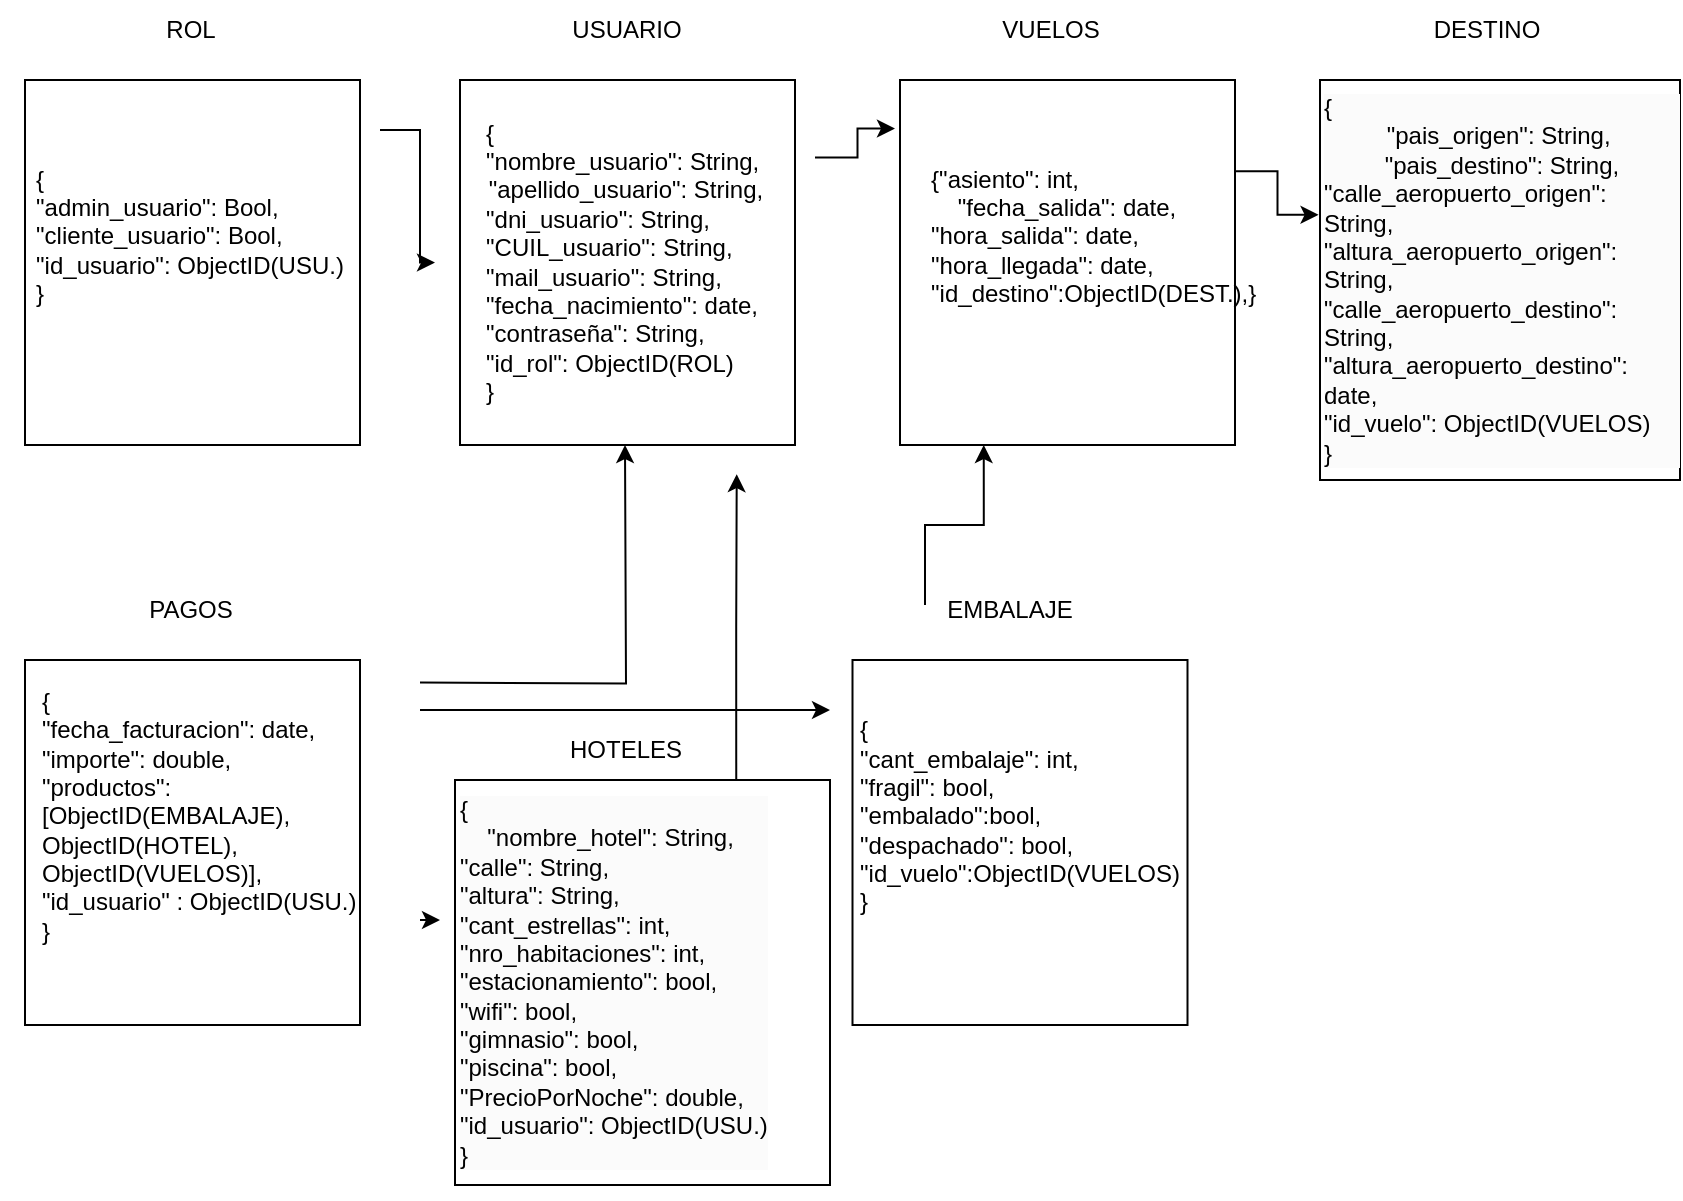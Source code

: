 <mxfile version="24.2.7" type="google">
  <diagram id="R2lEEEUBdFMjLlhIrx00" name="Page-1">
    <mxGraphModel grid="1" page="1" gridSize="10" guides="1" tooltips="1" connect="1" arrows="1" fold="1" pageScale="1" pageWidth="850" pageHeight="1100" math="0" shadow="0" extFonts="Permanent Marker^https://fonts.googleapis.com/css?family=Permanent+Marker">
      <root>
        <mxCell id="0" />
        <mxCell id="1" parent="0" />
        <mxCell id="G9FjIf1a-MhMt9kqV9KB-6" value="" style="rounded=0;whiteSpace=wrap;html=1;rotation=0;align=left;" vertex="1" parent="1">
          <mxGeometry x="240" y="140" width="167.5" height="182.5" as="geometry" />
        </mxCell>
        <mxCell id="G9FjIf1a-MhMt9kqV9KB-8" value="USUARIO" style="text;html=1;align=center;verticalAlign=middle;resizable=0;points=[];autosize=1;strokeColor=none;fillColor=none;" vertex="1" parent="1">
          <mxGeometry x="282.5" y="100" width="80" height="30" as="geometry" />
        </mxCell>
        <mxCell id="G9FjIf1a-MhMt9kqV9KB-9" value="&lt;div style=&quot;text-align: left;&quot;&gt;&lt;span style=&quot;background-color: initial;&quot;&gt;{&amp;nbsp;&lt;/span&gt;&lt;/div&gt;&lt;div&gt;&lt;span style=&quot;background-color: initial;&quot;&gt;&quot;nombre_usuario&quot;: String,&amp;nbsp;&lt;/span&gt;&lt;/div&gt;&lt;div&gt;&quot;apellido_usuario&quot;: String,&lt;/div&gt;&lt;div style=&quot;text-align: left;&quot;&gt;&quot;dni_usuario&quot;: String,&lt;/div&gt;&lt;div style=&quot;text-align: left;&quot;&gt;&quot;CUIL_usuario&quot;: String,&lt;/div&gt;&lt;div style=&quot;text-align: left;&quot;&gt;&quot;mail_usuario&quot;: String,&lt;/div&gt;&lt;div style=&quot;text-align: left;&quot;&gt;&quot;fecha_nacimiento&quot;: date,&lt;/div&gt;&lt;div style=&quot;text-align: left;&quot;&gt;&quot;contraseña&quot;: String,&lt;/div&gt;&lt;div style=&quot;text-align: left;&quot;&gt;&quot;id_rol&quot;: ObjectID(ROL)&lt;/div&gt;&lt;div style=&quot;text-align: left;&quot;&gt;&lt;span style=&quot;background-color: initial; text-align: center;&quot;&gt;}&lt;/span&gt;&lt;/div&gt;" style="text;html=1;align=center;verticalAlign=middle;whiteSpace=wrap;rounded=0;" vertex="1" parent="1">
          <mxGeometry x="227.5" y="126.25" width="190" height="210" as="geometry" />
        </mxCell>
        <mxCell id="G9FjIf1a-MhMt9kqV9KB-10" value="" style="rounded=0;whiteSpace=wrap;html=1;rotation=0;align=left;" vertex="1" parent="1">
          <mxGeometry x="22.5" y="140" width="167.5" height="182.5" as="geometry" />
        </mxCell>
        <mxCell id="G9FjIf1a-MhMt9kqV9KB-11" value="ROL" style="text;html=1;align=center;verticalAlign=middle;resizable=0;points=[];autosize=1;strokeColor=none;fillColor=none;" vertex="1" parent="1">
          <mxGeometry x="80" y="100" width="50" height="30" as="geometry" />
        </mxCell>
        <mxCell id="G9FjIf1a-MhMt9kqV9KB-17" style="edgeStyle=orthogonalEdgeStyle;rounded=0;orthogonalLoop=1;jettySize=auto;html=1;exitX=1;exitY=0.25;exitDx=0;exitDy=0;" edge="1" parent="1" source="G9FjIf1a-MhMt9kqV9KB-12" target="G9FjIf1a-MhMt9kqV9KB-9">
          <mxGeometry relative="1" as="geometry" />
        </mxCell>
        <mxCell id="G9FjIf1a-MhMt9kqV9KB-12" value="&lt;div style=&quot;text-align: left;&quot;&gt;{&amp;nbsp;&lt;/div&gt;&lt;div style=&quot;text-align: left;&quot;&gt;&quot;admin_usuario&quot;: Bool,&lt;/div&gt;&lt;div style=&quot;text-align: left;&quot;&gt;&quot;cliente_usuario&quot;: Bool,&lt;/div&gt;&lt;div style=&quot;text-align: left;&quot;&gt;&quot;id_usuario&quot;: ObjectID(USU.)&lt;/div&gt;&lt;div style=&quot;text-align: left;&quot;&gt;}&lt;/div&gt;" style="text;html=1;align=center;verticalAlign=middle;whiteSpace=wrap;rounded=0;" vertex="1" parent="1">
          <mxGeometry x="10" y="112.5" width="190" height="210" as="geometry" />
        </mxCell>
        <mxCell id="G9FjIf1a-MhMt9kqV9KB-18" value="" style="rounded=0;whiteSpace=wrap;html=1;rotation=0;align=left;" vertex="1" parent="1">
          <mxGeometry x="460" y="140" width="167.5" height="182.5" as="geometry" />
        </mxCell>
        <mxCell id="G9FjIf1a-MhMt9kqV9KB-19" value="VUELOS" style="text;html=1;align=center;verticalAlign=middle;resizable=0;points=[];autosize=1;strokeColor=none;fillColor=none;" vertex="1" parent="1">
          <mxGeometry x="500" y="100" width="70" height="30" as="geometry" />
        </mxCell>
        <mxCell id="G9FjIf1a-MhMt9kqV9KB-20" value="&lt;div style=&quot;text-align: left;&quot;&gt;&lt;span style=&quot;background-color: initial; text-align: center;&quot;&gt;&lt;span style=&quot;white-space: pre;&quot;&gt;&#x9;&lt;/span&gt;{&quot;asiento&quot;: int,&amp;nbsp;&lt;/span&gt;&lt;/div&gt;&lt;div&gt;&quot;fecha_salida&quot;: date,&lt;/div&gt;&lt;div style=&quot;text-align: left;&quot;&gt;&lt;span style=&quot;white-space: pre;&quot;&gt;&#x9;&lt;/span&gt;&quot;hora_salida&quot;: date,&lt;/div&gt;&lt;div style=&quot;text-align: left;&quot;&gt;&lt;span style=&quot;white-space: pre;&quot;&gt;&#x9;&lt;/span&gt;&quot;hora_llegada&quot;: date,&lt;/div&gt;&lt;div style=&quot;text-align: left;&quot;&gt;&lt;span style=&quot;white-space: pre;&quot;&gt;&#x9;&lt;/span&gt;&quot;id_destino&quot;:ObjectID(DEST.),&lt;span style=&quot;background-color: initial; text-align: center;&quot;&gt;}&lt;/span&gt;&lt;/div&gt;" style="text;html=1;align=center;verticalAlign=middle;whiteSpace=wrap;rounded=0;" vertex="1" parent="1">
          <mxGeometry x="496.25" y="162.5" width="95" height="110" as="geometry" />
        </mxCell>
        <mxCell id="G9FjIf1a-MhMt9kqV9KB-22" style="edgeStyle=orthogonalEdgeStyle;rounded=0;orthogonalLoop=1;jettySize=auto;html=1;exitX=1;exitY=0.25;exitDx=0;exitDy=0;entryX=-0.015;entryY=0.133;entryDx=0;entryDy=0;entryPerimeter=0;" edge="1" parent="1" source="G9FjIf1a-MhMt9kqV9KB-9" target="G9FjIf1a-MhMt9kqV9KB-18">
          <mxGeometry relative="1" as="geometry" />
        </mxCell>
        <mxCell id="G9FjIf1a-MhMt9kqV9KB-25" value="&lt;br&gt;&lt;div style=&quot;forced-color-adjust: none; color: rgb(0, 0, 0); font-family: Helvetica; font-size: 12px; font-style: normal; font-variant-ligatures: normal; font-variant-caps: normal; font-weight: 400; letter-spacing: normal; orphans: 2; text-indent: 0px; text-transform: none; widows: 2; word-spacing: 0px; -webkit-text-stroke-width: 0px; white-space: normal; background-color: rgb(251, 251, 251); text-decoration-thickness: initial; text-decoration-style: initial; text-decoration-color: initial; text-align: left;&quot;&gt;&lt;span style=&quot;forced-color-adjust: none; background-color: initial;&quot;&gt;{&amp;nbsp;&lt;/span&gt;&lt;/div&gt;&lt;div style=&quot;forced-color-adjust: none; color: rgb(0, 0, 0); font-family: Helvetica; font-size: 12px; font-style: normal; font-variant-ligatures: normal; font-variant-caps: normal; font-weight: 400; letter-spacing: normal; orphans: 2; text-align: center; text-indent: 0px; text-transform: none; widows: 2; word-spacing: 0px; -webkit-text-stroke-width: 0px; white-space: normal; background-color: rgb(251, 251, 251); text-decoration-thickness: initial; text-decoration-style: initial; text-decoration-color: initial;&quot;&gt;&lt;span style=&quot;forced-color-adjust: none; background-color: initial;&quot;&gt;&quot;pais_origen&quot;: String,&amp;nbsp;&lt;/span&gt;&lt;/div&gt;&lt;div style=&quot;forced-color-adjust: none; color: rgb(0, 0, 0); font-family: Helvetica; font-size: 12px; font-style: normal; font-variant-ligatures: normal; font-variant-caps: normal; font-weight: 400; letter-spacing: normal; orphans: 2; text-align: center; text-indent: 0px; text-transform: none; widows: 2; word-spacing: 0px; -webkit-text-stroke-width: 0px; white-space: normal; background-color: rgb(251, 251, 251); text-decoration-thickness: initial; text-decoration-style: initial; text-decoration-color: initial;&quot;&gt;&quot;pais_destino&quot;: String,&lt;/div&gt;&lt;div style=&quot;forced-color-adjust: none; color: rgb(0, 0, 0); font-family: Helvetica; font-size: 12px; font-style: normal; font-variant-ligatures: normal; font-variant-caps: normal; font-weight: 400; letter-spacing: normal; orphans: 2; text-indent: 0px; text-transform: none; widows: 2; word-spacing: 0px; -webkit-text-stroke-width: 0px; white-space: normal; background-color: rgb(251, 251, 251); text-decoration-thickness: initial; text-decoration-style: initial; text-decoration-color: initial; text-align: left;&quot;&gt;&quot;calle_aeropuerto_origen&quot;: String,&lt;/div&gt;&lt;div style=&quot;forced-color-adjust: none; color: rgb(0, 0, 0); font-family: Helvetica; font-size: 12px; font-style: normal; font-variant-ligatures: normal; font-variant-caps: normal; font-weight: 400; letter-spacing: normal; orphans: 2; text-indent: 0px; text-transform: none; widows: 2; word-spacing: 0px; -webkit-text-stroke-width: 0px; white-space: normal; background-color: rgb(251, 251, 251); text-decoration-thickness: initial; text-decoration-style: initial; text-decoration-color: initial; text-align: left;&quot;&gt;&quot;altura_aeropuerto_origen&quot;: String,&lt;/div&gt;&lt;div style=&quot;forced-color-adjust: none; color: rgb(0, 0, 0); font-family: Helvetica; font-size: 12px; font-style: normal; font-variant-ligatures: normal; font-variant-caps: normal; font-weight: 400; letter-spacing: normal; orphans: 2; text-indent: 0px; text-transform: none; widows: 2; word-spacing: 0px; -webkit-text-stroke-width: 0px; white-space: normal; background-color: rgb(251, 251, 251); text-decoration-thickness: initial; text-decoration-style: initial; text-decoration-color: initial; text-align: left;&quot;&gt;&quot;calle_aeropuerto_destino&quot;: String,&lt;/div&gt;&lt;div style=&quot;forced-color-adjust: none; color: rgb(0, 0, 0); font-family: Helvetica; font-size: 12px; font-style: normal; font-variant-ligatures: normal; font-variant-caps: normal; font-weight: 400; letter-spacing: normal; orphans: 2; text-indent: 0px; text-transform: none; widows: 2; word-spacing: 0px; -webkit-text-stroke-width: 0px; white-space: normal; background-color: rgb(251, 251, 251); text-decoration-thickness: initial; text-decoration-style: initial; text-decoration-color: initial; text-align: left;&quot;&gt;&quot;altura_aeropuerto_destino&quot;: date,&lt;/div&gt;&lt;div style=&quot;forced-color-adjust: none; color: rgb(0, 0, 0); font-family: Helvetica; font-size: 12px; font-style: normal; font-variant-ligatures: normal; font-variant-caps: normal; font-weight: 400; letter-spacing: normal; orphans: 2; text-indent: 0px; text-transform: none; widows: 2; word-spacing: 0px; -webkit-text-stroke-width: 0px; white-space: normal; background-color: rgb(251, 251, 251); text-decoration-thickness: initial; text-decoration-style: initial; text-decoration-color: initial; text-align: left;&quot;&gt;&quot;id_vuelo&quot;: ObjectID(VUELOS)&lt;br&gt;&lt;/div&gt;&lt;div style=&quot;forced-color-adjust: none; color: rgb(0, 0, 0); font-family: Helvetica; font-size: 12px; font-style: normal; font-variant-ligatures: normal; font-variant-caps: normal; font-weight: 400; letter-spacing: normal; orphans: 2; text-indent: 0px; text-transform: none; widows: 2; word-spacing: 0px; -webkit-text-stroke-width: 0px; white-space: normal; background-color: rgb(251, 251, 251); text-decoration-thickness: initial; text-decoration-style: initial; text-decoration-color: initial; text-align: left;&quot;&gt;&lt;span style=&quot;forced-color-adjust: none; background-color: initial; text-align: center;&quot;&gt;}&lt;/span&gt;&lt;/div&gt;&lt;div&gt;&lt;br/&gt;&lt;/div&gt;" style="rounded=0;whiteSpace=wrap;html=1;rotation=0;align=left;strokeColor=#000000;" vertex="1" parent="1">
          <mxGeometry x="670" y="140" width="180" height="200" as="geometry" />
        </mxCell>
        <mxCell id="G9FjIf1a-MhMt9kqV9KB-26" value="DESTINO" style="text;html=1;align=center;verticalAlign=middle;resizable=0;points=[];autosize=1;strokeColor=none;fillColor=none;" vertex="1" parent="1">
          <mxGeometry x="712.5" y="100" width="80" height="30" as="geometry" />
        </mxCell>
        <mxCell id="G9FjIf1a-MhMt9kqV9KB-27" style="edgeStyle=orthogonalEdgeStyle;rounded=0;orthogonalLoop=1;jettySize=auto;html=1;exitX=1;exitY=0.25;exitDx=0;exitDy=0;entryX=-0.004;entryY=0.337;entryDx=0;entryDy=0;entryPerimeter=0;" edge="1" parent="1" source="G9FjIf1a-MhMt9kqV9KB-18" target="G9FjIf1a-MhMt9kqV9KB-25">
          <mxGeometry relative="1" as="geometry" />
        </mxCell>
        <mxCell id="G9FjIf1a-MhMt9kqV9KB-28" value="" style="rounded=0;whiteSpace=wrap;html=1;rotation=0;align=left;" vertex="1" parent="1">
          <mxGeometry x="22.5" y="430" width="167.5" height="182.5" as="geometry" />
        </mxCell>
        <mxCell id="G9FjIf1a-MhMt9kqV9KB-29" value="PAGOS" style="text;html=1;align=center;verticalAlign=middle;resizable=0;points=[];autosize=1;strokeColor=none;fillColor=none;" vertex="1" parent="1">
          <mxGeometry x="70" y="390" width="70" height="30" as="geometry" />
        </mxCell>
        <mxCell id="G9FjIf1a-MhMt9kqV9KB-31" style="edgeStyle=orthogonalEdgeStyle;rounded=0;orthogonalLoop=1;jettySize=auto;html=1;exitX=1;exitY=0.25;exitDx=0;exitDy=0;" edge="1" parent="1">
          <mxGeometry relative="1" as="geometry">
            <mxPoint x="220" y="441.25" as="sourcePoint" />
            <mxPoint x="322.5" y="322.5" as="targetPoint" />
          </mxGeometry>
        </mxCell>
        <mxCell id="G9FjIf1a-MhMt9kqV9KB-50" style="edgeStyle=orthogonalEdgeStyle;rounded=0;orthogonalLoop=1;jettySize=auto;html=1;exitX=1;exitY=0.75;exitDx=0;exitDy=0;" edge="1" parent="1" source="G9FjIf1a-MhMt9kqV9KB-30">
          <mxGeometry relative="1" as="geometry">
            <mxPoint x="230" y="560" as="targetPoint" />
          </mxGeometry>
        </mxCell>
        <mxCell id="G9FjIf1a-MhMt9kqV9KB-51" style="edgeStyle=orthogonalEdgeStyle;rounded=0;orthogonalLoop=1;jettySize=auto;html=1;exitX=1;exitY=0.25;exitDx=0;exitDy=0;entryX=0;entryY=0.25;entryDx=0;entryDy=0;" edge="1" parent="1" source="G9FjIf1a-MhMt9kqV9KB-30" target="G9FjIf1a-MhMt9kqV9KB-39">
          <mxGeometry relative="1" as="geometry" />
        </mxCell>
        <mxCell id="G9FjIf1a-MhMt9kqV9KB-30" value="&lt;div style=&quot;text-align: left;&quot;&gt;{&amp;nbsp;&lt;/div&gt;&lt;div style=&quot;text-align: left;&quot;&gt;&quot;fecha_facturacion&quot;: date,&lt;/div&gt;&lt;div style=&quot;text-align: left;&quot;&gt;&quot;importe&quot;: double,&lt;/div&gt;&lt;div style=&quot;text-align: left;&quot;&gt;&quot;productos&quot;: [ObjectID(EMBALAJE), ObjectID(HOTEL), ObjectID(VUELOS)],&lt;/div&gt;&lt;div style=&quot;text-align: left;&quot;&gt;&quot;id_usuario&quot; : ObjectID(USU.)&lt;/div&gt;&lt;div style=&quot;text-align: left;&quot;&gt;}&lt;/div&gt;" style="text;html=1;align=center;verticalAlign=middle;whiteSpace=wrap;rounded=0;" vertex="1" parent="1">
          <mxGeometry x="30" y="402.5" width="190" height="210" as="geometry" />
        </mxCell>
        <mxCell id="G9FjIf1a-MhMt9kqV9KB-35" value="" style="rounded=0;whiteSpace=wrap;html=1;rotation=0;align=left;" vertex="1" parent="1">
          <mxGeometry x="436.25" y="430" width="167.5" height="182.5" as="geometry" />
        </mxCell>
        <mxCell id="G9FjIf1a-MhMt9kqV9KB-36" value="EMBALAJE" style="text;html=1;align=center;verticalAlign=middle;whiteSpace=wrap;rounded=0;" vertex="1" parent="1">
          <mxGeometry x="485" y="390" width="60" height="30" as="geometry" />
        </mxCell>
        <mxCell id="G9FjIf1a-MhMt9kqV9KB-42" style="edgeStyle=orthogonalEdgeStyle;rounded=0;orthogonalLoop=1;jettySize=auto;html=1;exitX=0.25;exitY=0;exitDx=0;exitDy=0;entryX=0.25;entryY=1;entryDx=0;entryDy=0;" edge="1" parent="1" source="G9FjIf1a-MhMt9kqV9KB-39" target="G9FjIf1a-MhMt9kqV9KB-18">
          <mxGeometry relative="1" as="geometry" />
        </mxCell>
        <mxCell id="G9FjIf1a-MhMt9kqV9KB-39" value="&lt;div style=&quot;text-align: left;&quot;&gt;{&amp;nbsp;&lt;/div&gt;&lt;div style=&quot;text-align: left;&quot;&gt;&quot;cant_embalaje&quot;: int,&lt;/div&gt;&lt;div style=&quot;text-align: left;&quot;&gt;&quot;fragil&quot;: bool,&lt;/div&gt;&lt;div style=&quot;text-align: left;&quot;&gt;&quot;embalado&quot;:bool,&amp;nbsp;&lt;/div&gt;&lt;div style=&quot;text-align: left;&quot;&gt;&lt;span style=&quot;background-color: initial;&quot;&gt;&quot;despachado&quot;: bool,&lt;/span&gt;&lt;/div&gt;&lt;div style=&quot;text-align: left;&quot;&gt;&lt;span style=&quot;background-color: initial;&quot;&gt;&quot;id_vuelo&quot;:ObjectID(VUELOS)&lt;/span&gt;&lt;/div&gt;&lt;div style=&quot;text-align: left;&quot;&gt;&lt;span style=&quot;background-color: initial;&quot;&gt;}&lt;/span&gt;&lt;/div&gt;" style="text;html=1;align=center;verticalAlign=middle;whiteSpace=wrap;rounded=0;" vertex="1" parent="1">
          <mxGeometry x="425" y="402.5" width="190" height="210" as="geometry" />
        </mxCell>
        <mxCell id="G9FjIf1a-MhMt9kqV9KB-46" value="&lt;br&gt;&lt;div style=&quot;forced-color-adjust: none; color: rgb(0, 0, 0); font-family: Helvetica; font-size: 12px; font-style: normal; font-variant-ligatures: normal; font-variant-caps: normal; font-weight: 400; letter-spacing: normal; orphans: 2; text-indent: 0px; text-transform: none; widows: 2; word-spacing: 0px; -webkit-text-stroke-width: 0px; white-space: normal; background-color: rgb(251, 251, 251); text-decoration-thickness: initial; text-decoration-style: initial; text-decoration-color: initial; text-align: left;&quot;&gt;&lt;span style=&quot;forced-color-adjust: none; background-color: initial;&quot;&gt;{&amp;nbsp;&lt;/span&gt;&lt;/div&gt;&lt;div style=&quot;forced-color-adjust: none; color: rgb(0, 0, 0); font-family: Helvetica; font-size: 12px; font-style: normal; font-variant-ligatures: normal; font-variant-caps: normal; font-weight: 400; letter-spacing: normal; orphans: 2; text-align: center; text-indent: 0px; text-transform: none; widows: 2; word-spacing: 0px; -webkit-text-stroke-width: 0px; white-space: normal; background-color: rgb(251, 251, 251); text-decoration-thickness: initial; text-decoration-style: initial; text-decoration-color: initial;&quot;&gt;&lt;span style=&quot;forced-color-adjust: none; background-color: initial;&quot;&gt;&quot;nombre_hotel&quot;: String,&amp;nbsp;&lt;/span&gt;&lt;/div&gt;&lt;div style=&quot;forced-color-adjust: none; color: rgb(0, 0, 0); font-family: Helvetica; font-size: 12px; font-style: normal; font-variant-ligatures: normal; font-variant-caps: normal; font-weight: 400; letter-spacing: normal; orphans: 2; text-indent: 0px; text-transform: none; widows: 2; word-spacing: 0px; -webkit-text-stroke-width: 0px; white-space: normal; background-color: rgb(251, 251, 251); text-decoration-thickness: initial; text-decoration-style: initial; text-decoration-color: initial;&quot;&gt;&quot;calle&quot;: String,&lt;br&gt;&lt;/div&gt;&lt;div style=&quot;forced-color-adjust: none; color: rgb(0, 0, 0); font-family: Helvetica; font-size: 12px; font-style: normal; font-variant-ligatures: normal; font-variant-caps: normal; font-weight: 400; letter-spacing: normal; orphans: 2; text-indent: 0px; text-transform: none; widows: 2; word-spacing: 0px; -webkit-text-stroke-width: 0px; white-space: normal; background-color: rgb(251, 251, 251); text-decoration-thickness: initial; text-decoration-style: initial; text-decoration-color: initial;&quot;&gt;&quot;altura&quot;: String,&lt;/div&gt;&lt;div style=&quot;forced-color-adjust: none; color: rgb(0, 0, 0); font-family: Helvetica; font-size: 12px; font-style: normal; font-variant-ligatures: normal; font-variant-caps: normal; font-weight: 400; letter-spacing: normal; orphans: 2; text-indent: 0px; text-transform: none; widows: 2; word-spacing: 0px; -webkit-text-stroke-width: 0px; white-space: normal; background-color: rgb(251, 251, 251); text-decoration-thickness: initial; text-decoration-style: initial; text-decoration-color: initial; text-align: left;&quot;&gt;&quot;cant_estrellas&quot;: int,&lt;/div&gt;&lt;div style=&quot;forced-color-adjust: none; color: rgb(0, 0, 0); font-family: Helvetica; font-size: 12px; font-style: normal; font-variant-ligatures: normal; font-variant-caps: normal; font-weight: 400; letter-spacing: normal; orphans: 2; text-indent: 0px; text-transform: none; widows: 2; word-spacing: 0px; -webkit-text-stroke-width: 0px; white-space: normal; background-color: rgb(251, 251, 251); text-decoration-thickness: initial; text-decoration-style: initial; text-decoration-color: initial; text-align: left;&quot;&gt;&quot;nro_habitaciones&quot;: int,&lt;/div&gt;&lt;div style=&quot;forced-color-adjust: none; color: rgb(0, 0, 0); font-family: Helvetica; font-size: 12px; font-style: normal; font-variant-ligatures: normal; font-variant-caps: normal; font-weight: 400; letter-spacing: normal; orphans: 2; text-indent: 0px; text-transform: none; widows: 2; word-spacing: 0px; -webkit-text-stroke-width: 0px; white-space: normal; background-color: rgb(251, 251, 251); text-decoration-thickness: initial; text-decoration-style: initial; text-decoration-color: initial; text-align: left;&quot;&gt;&quot;estacionamiento&quot;: bool,&lt;/div&gt;&lt;div style=&quot;forced-color-adjust: none; color: rgb(0, 0, 0); font-family: Helvetica; font-size: 12px; font-style: normal; font-variant-ligatures: normal; font-variant-caps: normal; font-weight: 400; letter-spacing: normal; orphans: 2; text-indent: 0px; text-transform: none; widows: 2; word-spacing: 0px; -webkit-text-stroke-width: 0px; white-space: normal; background-color: rgb(251, 251, 251); text-decoration-thickness: initial; text-decoration-style: initial; text-decoration-color: initial; text-align: left;&quot;&gt;&quot;wifi&quot;: bool,&lt;/div&gt;&lt;div style=&quot;forced-color-adjust: none; color: rgb(0, 0, 0); font-family: Helvetica; font-size: 12px; font-style: normal; font-variant-ligatures: normal; font-variant-caps: normal; font-weight: 400; letter-spacing: normal; orphans: 2; text-indent: 0px; text-transform: none; widows: 2; word-spacing: 0px; -webkit-text-stroke-width: 0px; white-space: normal; background-color: rgb(251, 251, 251); text-decoration-thickness: initial; text-decoration-style: initial; text-decoration-color: initial; text-align: left;&quot;&gt;&quot;gimnasio&quot;: bool,&lt;/div&gt;&lt;div style=&quot;forced-color-adjust: none; color: rgb(0, 0, 0); font-family: Helvetica; font-size: 12px; font-style: normal; font-variant-ligatures: normal; font-variant-caps: normal; font-weight: 400; letter-spacing: normal; orphans: 2; text-indent: 0px; text-transform: none; widows: 2; word-spacing: 0px; -webkit-text-stroke-width: 0px; white-space: normal; background-color: rgb(251, 251, 251); text-decoration-thickness: initial; text-decoration-style: initial; text-decoration-color: initial; text-align: left;&quot;&gt;&quot;piscina&quot;: bool,&lt;/div&gt;&lt;div style=&quot;forced-color-adjust: none; color: rgb(0, 0, 0); font-family: Helvetica; font-size: 12px; font-style: normal; font-variant-ligatures: normal; font-variant-caps: normal; font-weight: 400; letter-spacing: normal; orphans: 2; text-indent: 0px; text-transform: none; widows: 2; word-spacing: 0px; -webkit-text-stroke-width: 0px; white-space: normal; background-color: rgb(251, 251, 251); text-decoration-thickness: initial; text-decoration-style: initial; text-decoration-color: initial; text-align: left;&quot;&gt;&quot;PrecioPorNoche&quot;: double,&lt;/div&gt;&lt;div style=&quot;forced-color-adjust: none; color: rgb(0, 0, 0); font-family: Helvetica; font-size: 12px; font-style: normal; font-variant-ligatures: normal; font-variant-caps: normal; font-weight: 400; letter-spacing: normal; orphans: 2; text-indent: 0px; text-transform: none; widows: 2; word-spacing: 0px; -webkit-text-stroke-width: 0px; white-space: normal; background-color: rgb(251, 251, 251); text-decoration-thickness: initial; text-decoration-style: initial; text-decoration-color: initial; text-align: left;&quot;&gt;&quot;id_usuario&quot;: ObjectID(USU.)&lt;/div&gt;&lt;div style=&quot;forced-color-adjust: none; color: rgb(0, 0, 0); font-family: Helvetica; font-size: 12px; font-style: normal; font-variant-ligatures: normal; font-variant-caps: normal; font-weight: 400; letter-spacing: normal; orphans: 2; text-indent: 0px; text-transform: none; widows: 2; word-spacing: 0px; -webkit-text-stroke-width: 0px; white-space: normal; background-color: rgb(251, 251, 251); text-decoration-thickness: initial; text-decoration-style: initial; text-decoration-color: initial; text-align: left;&quot;&gt;&lt;span style=&quot;forced-color-adjust: none; background-color: initial; text-align: center;&quot;&gt;}&lt;/span&gt;&lt;/div&gt;&lt;div&gt;&lt;br/&gt;&lt;/div&gt;" style="rounded=0;whiteSpace=wrap;html=1;rotation=0;align=left;" vertex="1" parent="1">
          <mxGeometry x="237.5" y="490" width="187.5" height="202.5" as="geometry" />
        </mxCell>
        <mxCell id="G9FjIf1a-MhMt9kqV9KB-47" value="HOTELES" style="text;html=1;align=center;verticalAlign=middle;whiteSpace=wrap;rounded=0;" vertex="1" parent="1">
          <mxGeometry x="292.5" y="460" width="60" height="30" as="geometry" />
        </mxCell>
        <mxCell id="G9FjIf1a-MhMt9kqV9KB-52" style="edgeStyle=orthogonalEdgeStyle;rounded=0;orthogonalLoop=1;jettySize=auto;html=1;exitX=0.75;exitY=0;exitDx=0;exitDy=0;entryX=0.794;entryY=1.004;entryDx=0;entryDy=0;entryPerimeter=0;" edge="1" parent="1" source="G9FjIf1a-MhMt9kqV9KB-46" target="G9FjIf1a-MhMt9kqV9KB-9">
          <mxGeometry relative="1" as="geometry" />
        </mxCell>
      </root>
    </mxGraphModel>
  </diagram>
</mxfile>
